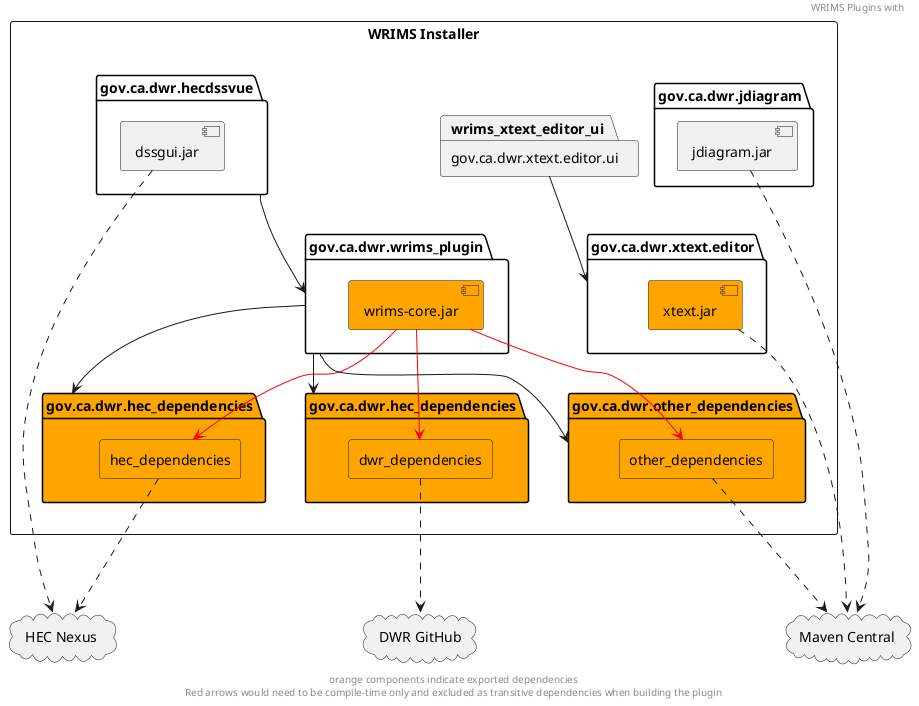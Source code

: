 @startuml
'https://plantuml.com/component-diagram
header "WRIMS Plugins with "
cloud hec_nexus as "HEC Nexus"
cloud maven_central as "Maven Central"
cloud dwr_github as "DWR GitHub"

rectangle wrims as "WRIMS Installer"{
    package wrims_plugin as "gov.ca.dwr.wrims_plugin"{
        component wrims_core as "wrims-core.jar" #orange
    }
    package wrims_dssvue as "gov.ca.dwr.hecdssvue" {
        component dssvue as "dssgui.jar"
    }
    package wrims_jdiagram as "gov.ca.dwr.jdiagram" {
        component jdiagram as "jdiagram.jar"
    }
    package wrims_xtext_editor as "gov.ca.dwr.xtext.editor" {
        component xtext as "xtext.jar" #orange
    }
    package wrims_xtext_editor_ui as "gov.ca.dwr.xtext.editor.ui"
    package wrims_hec_dependencies as "gov.ca.dwr.hec_dependencies" #orange {
        rectangle hec_dependencies #orange
    }
    package wrims_dwr_dependencies as "gov.ca.dwr.hec_dependencies" #orange {
        rectangle dwr_dependencies #orange
    }
    package wrims_other_dependencies as "gov.ca.dwr.other_dependencies" #orange {
        rectangle other_dependencies #orange
    }
}

wrims_core -down[#red]-> hec_dependencies
wrims_core -down[#red]-> other_dependencies
wrims_core -down[#red]-> dwr_dependencies

wrims_plugin -down-> wrims_hec_dependencies
wrims_plugin -down-> wrims_other_dependencies
wrims_plugin -down-> wrims_dwr_dependencies

wrims_xtext_editor_ui -down-> wrims_xtext_editor
wrims_dssvue -down-> wrims_plugin
hec_dependencies -down.-> hec_nexus
other_dependencies -down.-> maven_central
dwr_dependencies -down.-> dwr_github

dssvue -down.-> hec_nexus
jdiagram -down.-> maven_central
xtext -down.-> maven_central

footer "orange components indicate exported dependencies\nRed arrows would need to be compile-time only and excluded as transitive dependencies when building the plugin"
@enduml